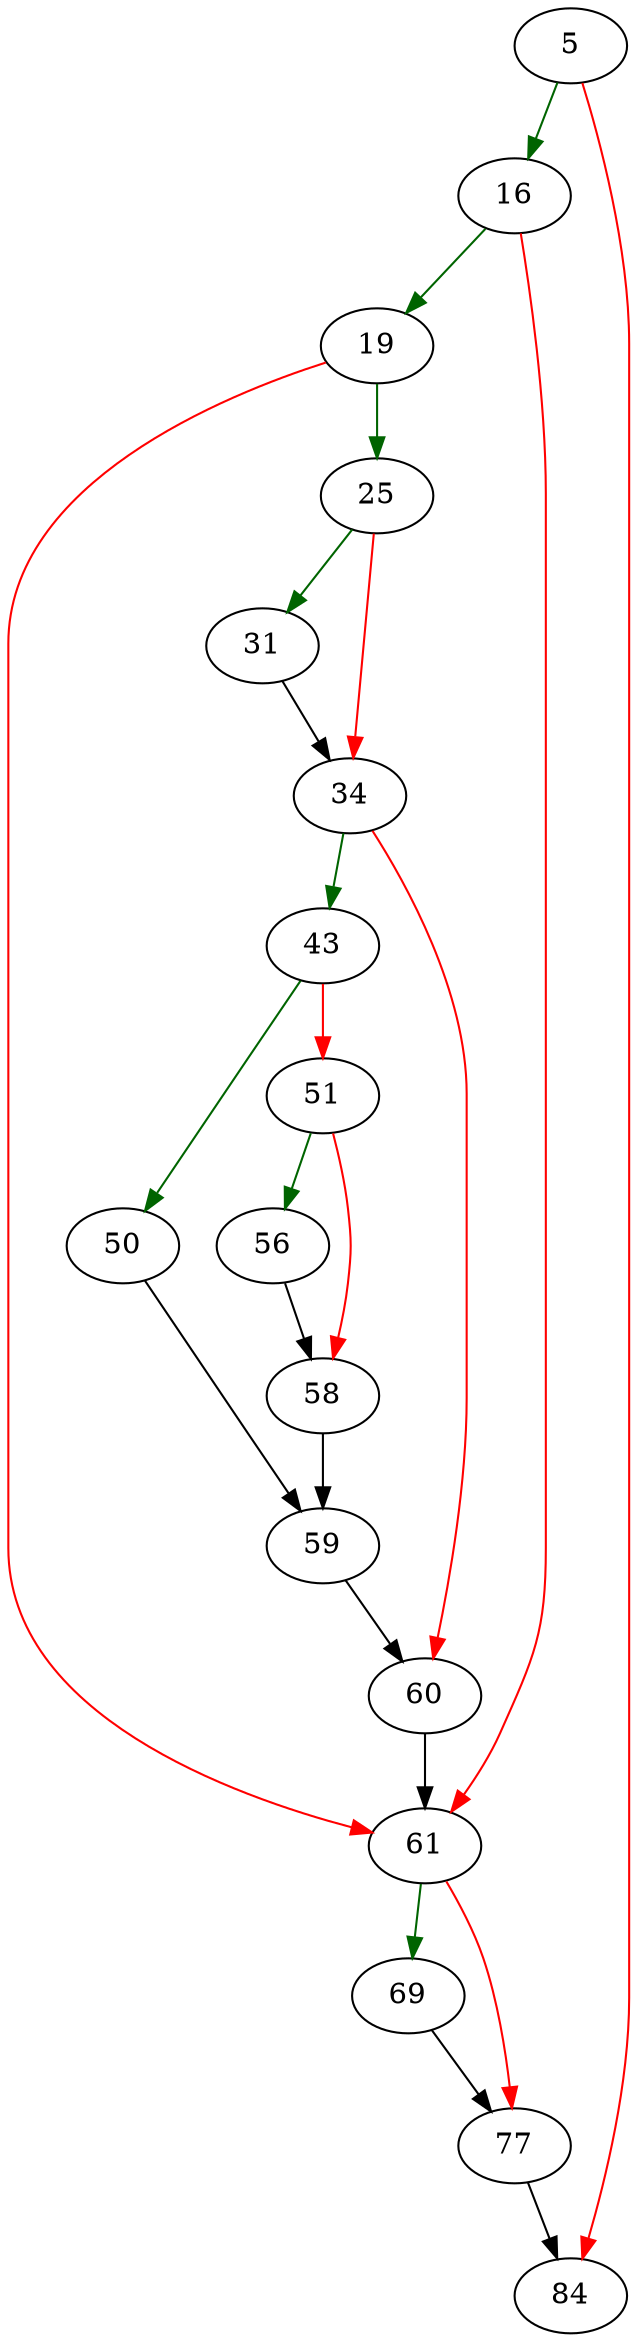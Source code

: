 strict digraph "sqlite3WalClose" {
	// Node definitions.
	5 [entry=true];
	16;
	84;
	19;
	61;
	25;
	31;
	34;
	43;
	60;
	50;
	51;
	59;
	56;
	58;
	69;
	77;

	// Edge definitions.
	5 -> 16 [
		color=darkgreen
		cond=true
	];
	5 -> 84 [
		color=red
		cond=false
	];
	16 -> 19 [
		color=darkgreen
		cond=true
	];
	16 -> 61 [
		color=red
		cond=false
	];
	19 -> 61 [
		color=red
		cond=false
	];
	19 -> 25 [
		color=darkgreen
		cond=true
	];
	61 -> 69 [
		color=darkgreen
		cond=true
	];
	61 -> 77 [
		color=red
		cond=false
	];
	25 -> 31 [
		color=darkgreen
		cond=true
	];
	25 -> 34 [
		color=red
		cond=false
	];
	31 -> 34;
	34 -> 43 [
		color=darkgreen
		cond=true
	];
	34 -> 60 [
		color=red
		cond=false
	];
	43 -> 50 [
		color=darkgreen
		cond=true
	];
	43 -> 51 [
		color=red
		cond=false
	];
	60 -> 61;
	50 -> 59;
	51 -> 56 [
		color=darkgreen
		cond=true
	];
	51 -> 58 [
		color=red
		cond=false
	];
	59 -> 60;
	56 -> 58;
	58 -> 59;
	69 -> 77;
	77 -> 84;
}
